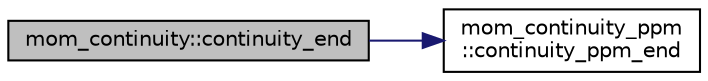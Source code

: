 digraph "mom_continuity::continuity_end"
{
 // INTERACTIVE_SVG=YES
 // LATEX_PDF_SIZE
  edge [fontname="Helvetica",fontsize="10",labelfontname="Helvetica",labelfontsize="10"];
  node [fontname="Helvetica",fontsize="10",shape=record];
  rankdir="LR";
  Node1 [label="mom_continuity::continuity_end",height=0.2,width=0.4,color="black", fillcolor="grey75", style="filled", fontcolor="black",tooltip="Destructor for continuity_cs."];
  Node1 -> Node2 [color="midnightblue",fontsize="10",style="solid",fontname="Helvetica"];
  Node2 [label="mom_continuity_ppm\l::continuity_ppm_end",height=0.2,width=0.4,color="black", fillcolor="white", style="filled",URL="$namespacemom__continuity__ppm.html#a38ffbfd81e4bef4c789429fb843ed7cc",tooltip="Destructor for continuity_ppm_cs."];
}
